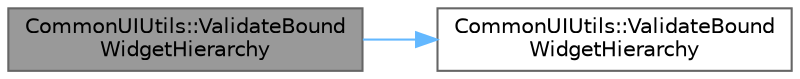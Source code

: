 digraph "CommonUIUtils::ValidateBoundWidgetHierarchy"
{
 // INTERACTIVE_SVG=YES
 // LATEX_PDF_SIZE
  bgcolor="transparent";
  edge [fontname=Helvetica,fontsize=10,labelfontname=Helvetica,labelfontsize=10];
  node [fontname=Helvetica,fontsize=10,shape=box,height=0.2,width=0.4];
  rankdir="LR";
  Node1 [id="Node000001",label="CommonUIUtils::ValidateBound\lWidgetHierarchy",height=0.2,width=0.4,color="gray40", fillcolor="grey60", style="filled", fontcolor="black",tooltip=" "];
  Node1 -> Node2 [id="edge1_Node000001_Node000002",color="steelblue1",style="solid",tooltip=" "];
  Node2 [id="Node000002",label="CommonUIUtils::ValidateBound\lWidgetHierarchy",height=0.2,width=0.4,color="grey40", fillcolor="white", style="filled",URL="$d7/d60/namespaceCommonUIUtils.html#a32cda1b5e1b5100a5b9da42ca8dd05d0",tooltip="Validates that a given widget tree hierarchy satisfies the condition that a given widget contains N o..."];
}
